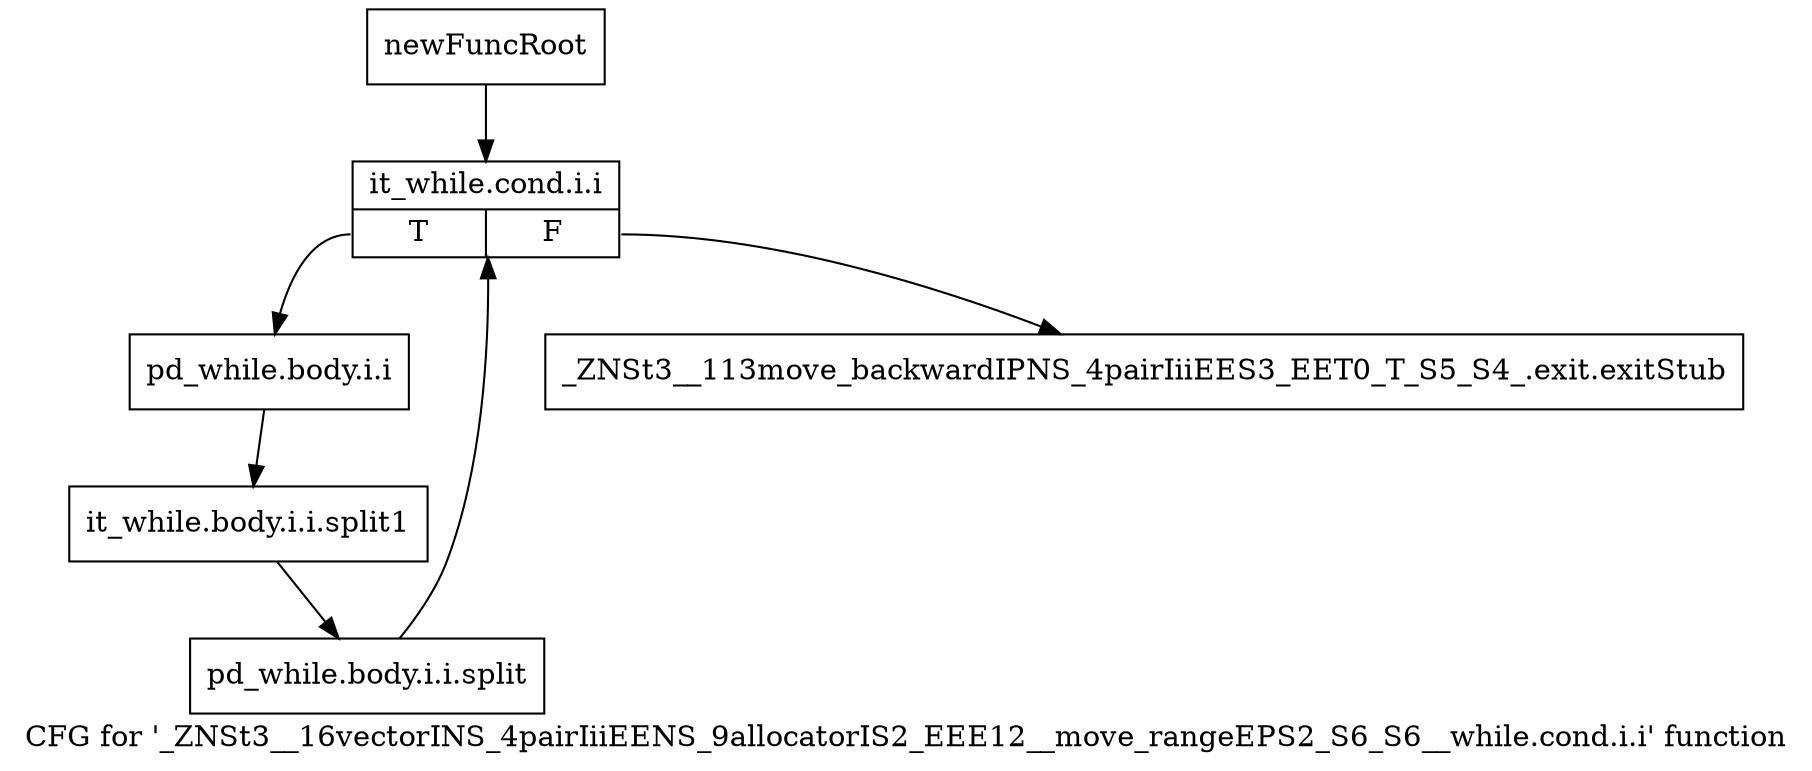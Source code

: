digraph "CFG for '_ZNSt3__16vectorINS_4pairIiiEENS_9allocatorIS2_EEE12__move_rangeEPS2_S6_S6__while.cond.i.i' function" {
	label="CFG for '_ZNSt3__16vectorINS_4pairIiiEENS_9allocatorIS2_EEE12__move_rangeEPS2_S6_S6__while.cond.i.i' function";

	Node0x97b95c0 [shape=record,label="{newFuncRoot}"];
	Node0x97b95c0 -> Node0x97b9660;
	Node0x97b9610 [shape=record,label="{_ZNSt3__113move_backwardIPNS_4pairIiiEES3_EET0_T_S5_S4_.exit.exitStub}"];
	Node0x97b9660 [shape=record,label="{it_while.cond.i.i|{<s0>T|<s1>F}}"];
	Node0x97b9660:s0 -> Node0x97b96b0;
	Node0x97b9660:s1 -> Node0x97b9610;
	Node0x97b96b0 [shape=record,label="{pd_while.body.i.i}"];
	Node0x97b96b0 -> Node0xbab0920;
	Node0xbab0920 [shape=record,label="{it_while.body.i.i.split1}"];
	Node0xbab0920 -> Node0xaafb5a0;
	Node0xaafb5a0 [shape=record,label="{pd_while.body.i.i.split}"];
	Node0xaafb5a0 -> Node0x97b9660;
}

